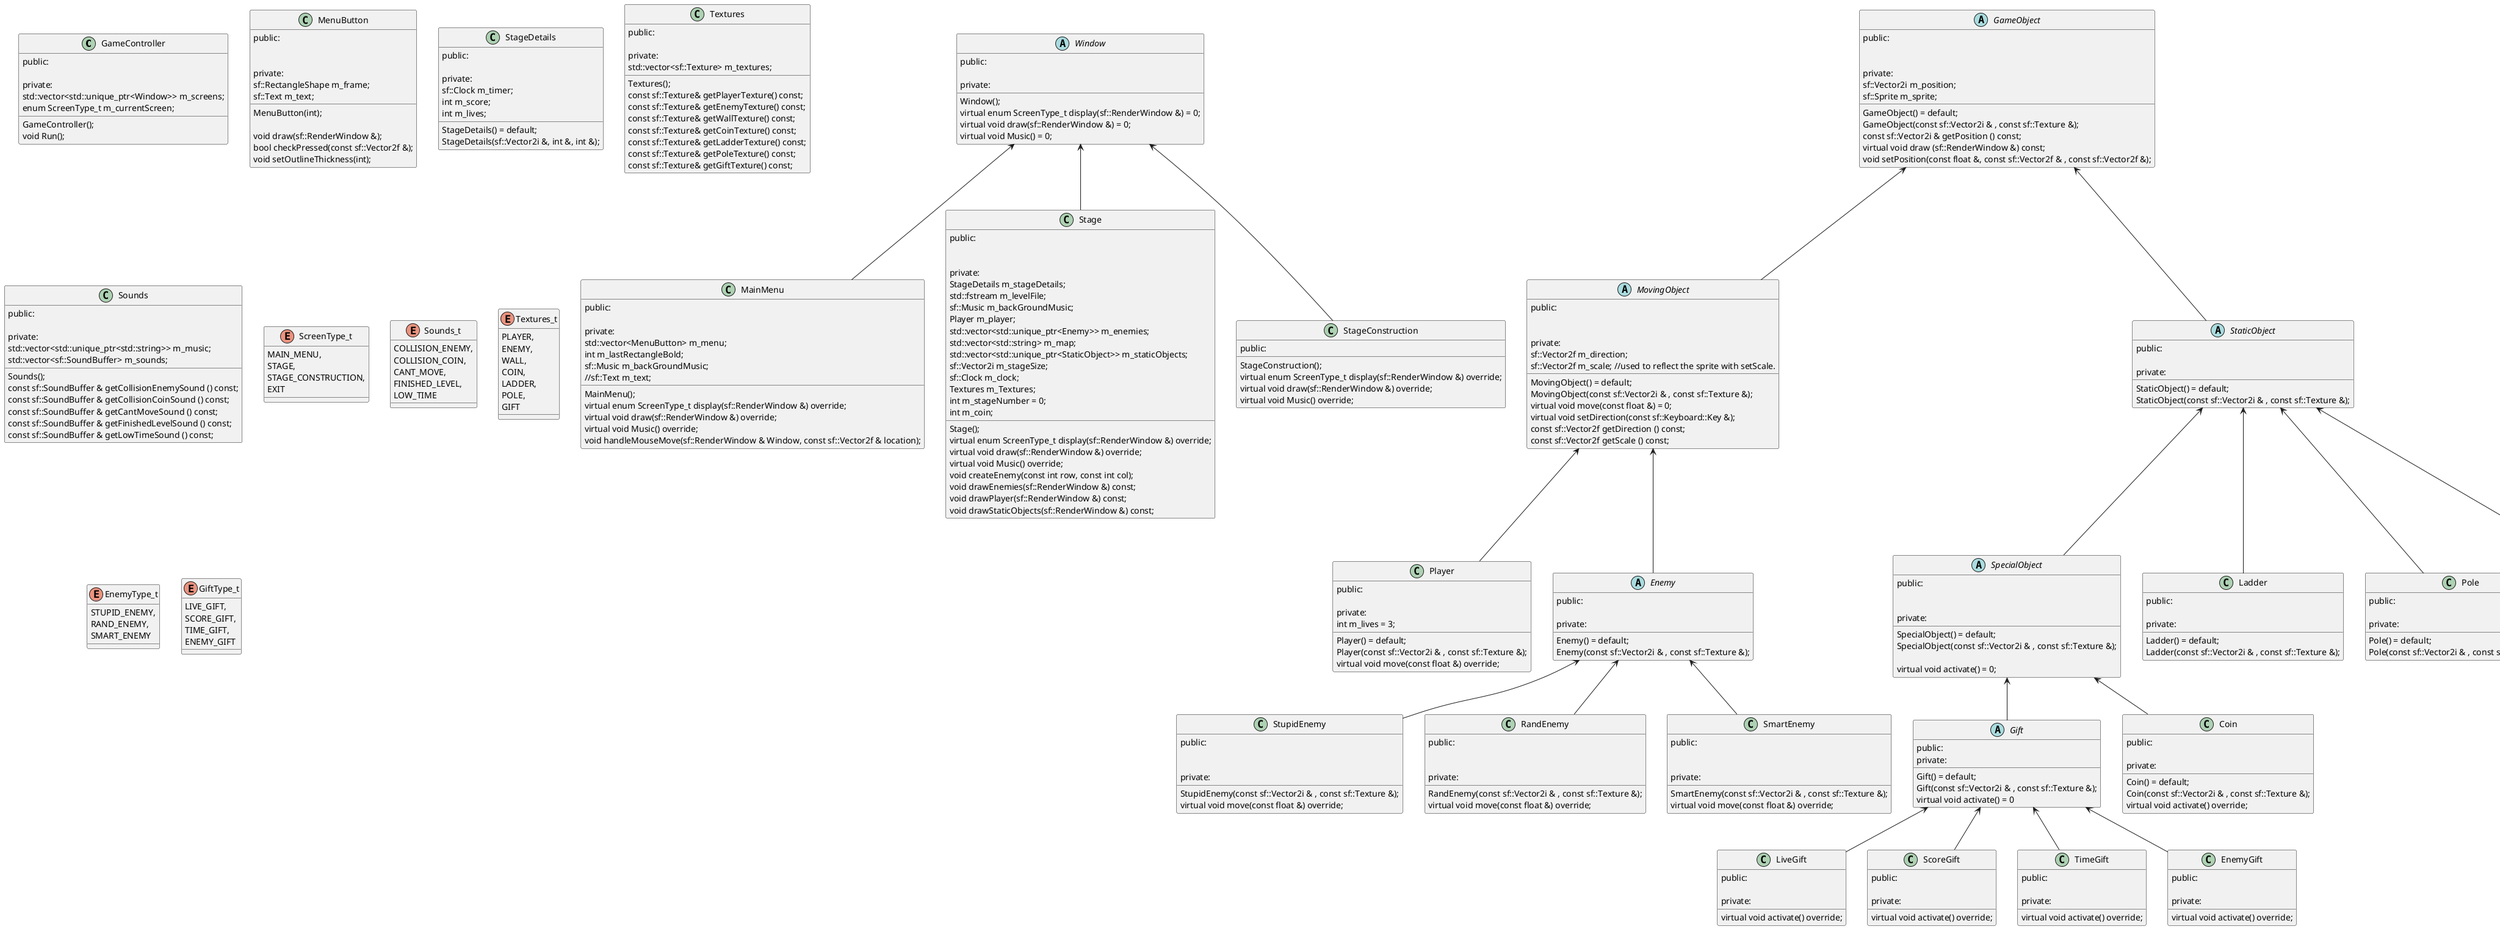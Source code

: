 @startuml
class GameController {
public:
    GameController();
    void Run();

private:
    std::vector<std::unique_ptr<Window>> m_screens;
    enum ScreenType_t m_currentScreen;
}

abstract class Window {
public:
    Window();
    virtual enum ScreenType_t display(sf::RenderWindow &) = 0;
    virtual void draw(sf::RenderWindow &) = 0;
    virtual void Music() = 0;

private:
}

class MainMenu{
public:
    MainMenu();
    virtual enum ScreenType_t display(sf::RenderWindow &) override;
    virtual void draw(sf::RenderWindow &) override;
    virtual void Music() override;

private:
    std::vector<MenuButton> m_menu;
    int m_lastRectangleBold;
    sf::Music m_backGroundMusic;
    //sf::Text m_text;

    void handleMouseMove(sf::RenderWindow & Window, const sf::Vector2f & location);
}

class MenuButton {
public:
    MenuButton(int);

    void draw(sf::RenderWindow &);
    bool checkPressed(const sf::Vector2f &);
    void setOutlineThickness(int);

private:
    sf::RectangleShape m_frame;
    sf::Text m_text;

}

class Stage{
public:
    Stage();
    virtual enum ScreenType_t display(sf::RenderWindow &) override;
    virtual void draw(sf::RenderWindow &) override;
    virtual void Music() override;


private:
    StageDetails m_stageDetails;
    std::fstream m_levelFile;
    sf::Music m_backGroundMusic;
    Player m_player;
    std::vector<std::unique_ptr<Enemy>> m_enemies;
    std::vector<std::string> m_map;
    std::vector<std::unique_ptr<StaticObject>> m_staticObjects;
    sf::Vector2i m_stageSize;
    sf::Clock m_clock;
    Textures m_Textures;
    int m_stageNumber = 0;
    int m_coin;

    void createEnemy(const int row, const int col);
    void drawEnemies(sf::RenderWindow &) const;
    void drawPlayer(sf::RenderWindow &) const;
    void drawStaticObjects(sf::RenderWindow &) const;
}

class StageDetails {
public:
    StageDetails() = default;
    StageDetails(sf::Vector2i &, int &, int &);

private:
    sf::Clock m_timer;
    int m_score;
    int m_lives;
}

class StageConstruction{
public:
    StageConstruction();
    virtual enum ScreenType_t display(sf::RenderWindow &) override;
    virtual void draw(sf::RenderWindow &) override;
    virtual void Music() override;
}

Window <-- MainMenu
Window <-- Stage
Window <-- StageConstruction

abstract class GameObject {

public:
    GameObject() = default;
    GameObject(const sf::Vector2i & , const sf::Texture &);
    const sf::Vector2i & getPosition () const;
    virtual void draw (sf::RenderWindow &) const;
    void setPosition(const float &, const sf::Vector2f & , const sf::Vector2f &);


private:
    sf::Vector2i m_position;
    sf::Sprite m_sprite;
}

abstract class MovingObject{

public:
    MovingObject() = default;
    MovingObject(const sf::Vector2i & , const sf::Texture &);
    virtual void move(const float &) = 0;
    virtual void setDirection(const sf::Keyboard::Key &);
    const sf::Vector2f getDirection () const;
    const sf::Vector2f getScale () const;


private:
    sf::Vector2f m_direction;
    sf::Vector2f m_scale; //used to reflect the sprite with setScale.
}

abstract class StaticObject{

public:
    StaticObject() = default;
    StaticObject(const sf::Vector2i & , const sf::Texture &);

private:
}

GameObject <-- MovingObject
GameObject <-- StaticObject

abstract class SpecialObject{
public:
    SpecialObject() = default;
    SpecialObject(const sf::Vector2i & , const sf::Texture &);

    virtual void activate() = 0;

private:
}

StaticObject <-- SpecialObject

class Player{

public:
    Player() = default;
    Player(const sf::Vector2i & , const sf::Texture &);
    virtual void move(const float &) override;

private:
    int m_lives = 3;

}

abstract class Enemy{

public:
    Enemy() = default;
    Enemy(const sf::Vector2i & , const sf::Texture &);

private:

}

MovingObject <-- Player
MovingObject <-- Enemy

class StupidEnemy{
public:

    StupidEnemy(const sf::Vector2i & , const sf::Texture &);
    virtual void move(const float &) override;

private:
}

class RandEnemy{
public:

    RandEnemy(const sf::Vector2i & , const sf::Texture &);
    virtual void move(const float &) override;

private:
}

class SmartEnemy{
public:

    SmartEnemy(const sf::Vector2i & , const sf::Texture &);
    virtual void move(const float &) override;

private:
}

Enemy <-- StupidEnemy
Enemy <-- RandEnemy
Enemy <-- SmartEnemy

abstract class Gift{

public:
    Gift() = default;
    Gift(const sf::Vector2i & , const sf::Texture &);
    virtual void activate() = 0
private:

}

class LiveGift{

public:
    virtual void activate() override;

private:

}

class ScoreGift{

public:
    virtual void activate() override;

private:

}

class TimeGift{

public:
    virtual void activate() override;

private:
}

class EnemyGift{

public:
    virtual void activate() override;

private:

}

Gift <-- LiveGift
Gift <-- ScoreGift
Gift <-- TimeGift
Gift <-- EnemyGift

class Coin{

public:
    Coin() = default;
    Coin(const sf::Vector2i & , const sf::Texture &);
    virtual void activate() override;

private:

}

class Ladder{

public:
    Ladder() = default;
    Ladder(const sf::Vector2i & , const sf::Texture &);

private:

}

class Pole{

public:
    Pole() = default;
    Pole(const sf::Vector2i & , const sf::Texture &);

private:
}

class Wall{

public:
    Wall() = default;
    Wall(const sf::Vector2i & , const sf::Texture &);

private:
}

SpecialObject <-- Gift
SpecialObject <-- Coin
StaticObject <-- Ladder
StaticObject <-- Pole
StaticObject <-- Wall

class Textures {
public:
    Textures();
    const sf::Texture& getPlayerTexture() const;
    const sf::Texture& getEnemyTexture() const;
    const sf::Texture& getWallTexture() const;
    const sf::Texture& getCoinTexture() const;
    const sf::Texture& getLadderTexture() const;
    const sf::Texture& getPoleTexture() const;
    const sf::Texture& getGiftTexture() const;

private:
    std::vector<sf::Texture> m_textures;
}

class Sounds {

public:
    Sounds();
    const sf::SoundBuffer & getCollisionEnemySound () const;
    const sf::SoundBuffer & getCollisionCoinSound () const;
    const sf::SoundBuffer & getCantMoveSound () const;
    const sf::SoundBuffer & getFinishedLevelSound () const;
    const sf::SoundBuffer & getLowTimeSound () const;

private:
    std::vector<std::unique_ptr<std::string>> m_music;
    std::vector<sf::SoundBuffer> m_sounds;
}

enum ScreenType_t
{
MAIN_MENU,
STAGE,
STAGE_CONSTRUCTION,
EXIT
}

enum Sounds_t
{
COLLISION_ENEMY,
COLLISION_COIN,
CANT_MOVE,
FINISHED_LEVEL,
LOW_TIME
}

enum Textures_t
{
PLAYER,
ENEMY,
WALL,
COIN,
LADDER,
POLE,
GIFT
}

enum EnemyType_t
{
STUPID_ENEMY,
RAND_ENEMY,
SMART_ENEMY
}

enum GiftType_t
{
LIVE_GIFT,
SCORE_GIFT,
TIME_GIFT,
ENEMY_GIFT
}

@enduml